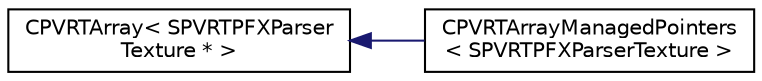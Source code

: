 digraph "Graphical Class Hierarchy"
{
  edge [fontname="Helvetica",fontsize="10",labelfontname="Helvetica",labelfontsize="10"];
  node [fontname="Helvetica",fontsize="10",shape=record];
  rankdir="LR";
  Node1 [label="CPVRTArray\< SPVRTPFXParser\lTexture * \>",height=0.2,width=0.4,color="black", fillcolor="white", style="filled",URL="$class_c_p_v_r_t_array.html"];
  Node1 -> Node2 [dir="back",color="midnightblue",fontsize="10",style="solid",fontname="Helvetica"];
  Node2 [label="CPVRTArrayManagedPointers\l\< SPVRTPFXParserTexture \>",height=0.2,width=0.4,color="black", fillcolor="white", style="filled",URL="$class_c_p_v_r_t_array_managed_pointers.html"];
}
